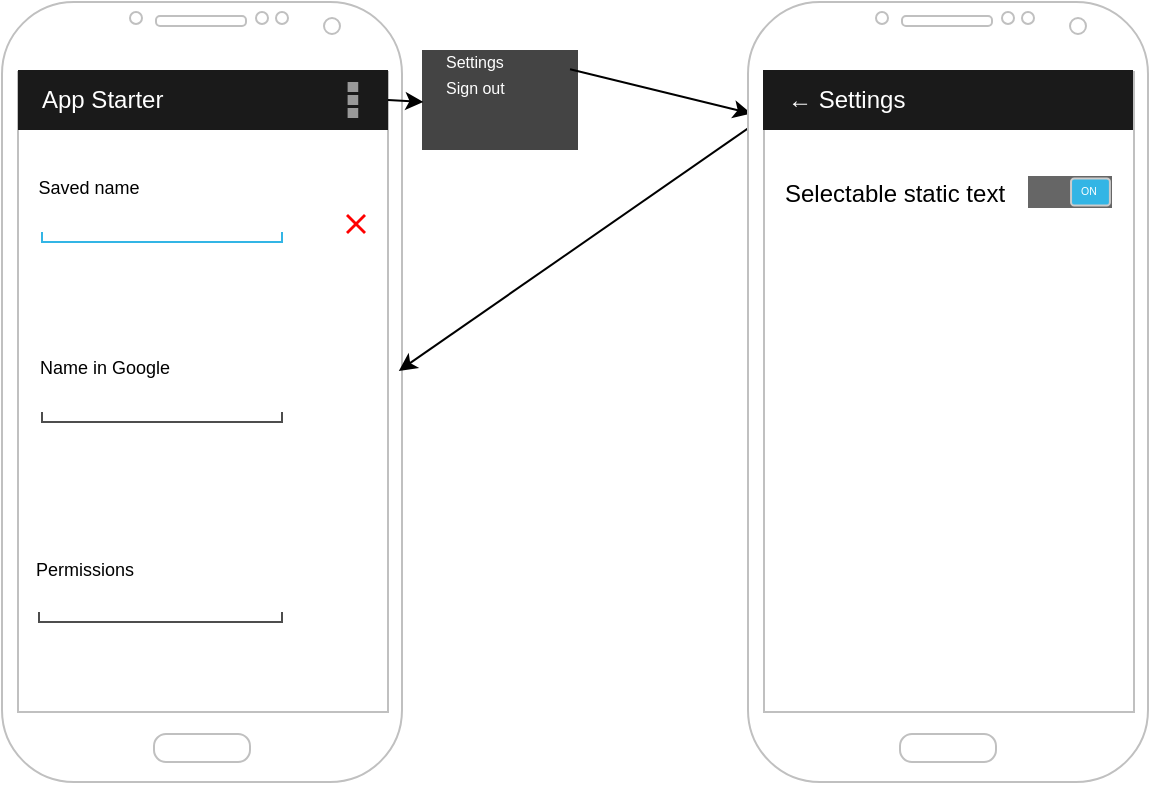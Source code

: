 <mxfile version="18.0.2" type="device"><diagram id="6nOcRAwLejFYc5g56x9Y" name="Page-1"><mxGraphModel dx="1730" dy="1095" grid="0" gridSize="10" guides="1" tooltips="1" connect="1" arrows="1" fold="1" page="1" pageScale="1" pageWidth="850" pageHeight="1100" math="0" shadow="0"><root><mxCell id="0"/><mxCell id="1" parent="0"/><mxCell id="Vnv7Rkrh4nzxl0tCbxrw-45" value="" style="group" vertex="1" connectable="0" parent="1"><mxGeometry x="145" y="178" width="573" height="390" as="geometry"/></mxCell><mxCell id="Vnv7Rkrh4nzxl0tCbxrw-33" value="" style="strokeWidth=1;html=1;shadow=0;dashed=0;shape=mxgraph.android.rrect;rSize=0;strokeColor=none;fillColor=#444444;fontSize=12;" vertex="1" parent="Vnv7Rkrh4nzxl0tCbxrw-45"><mxGeometry x="210" y="24" width="78" height="50" as="geometry"/></mxCell><mxCell id="Vnv7Rkrh4nzxl0tCbxrw-34" value="Settings" style="strokeColor=inherit;fillColor=inherit;gradientColor=inherit;strokeWidth=1;html=1;shadow=0;dashed=0;shape=mxgraph.android.rrect;rSize=0;align=left;spacingLeft=10;fontSize=8;fontColor=#ffffff;" vertex="1" parent="Vnv7Rkrh4nzxl0tCbxrw-33"><mxGeometry width="78" height="12.5" as="geometry"/></mxCell><mxCell id="Vnv7Rkrh4nzxl0tCbxrw-35" value="Sign out" style="strokeColor=inherit;fillColor=inherit;gradientColor=inherit;strokeWidth=1;html=1;shadow=0;dashed=0;shape=mxgraph.android.rrect;rSize=0;align=left;spacingLeft=10;fontSize=8;fontColor=#ffffff;" vertex="1" parent="Vnv7Rkrh4nzxl0tCbxrw-33"><mxGeometry y="12.5" width="78" height="12.5" as="geometry"/></mxCell><mxCell id="Vnv7Rkrh4nzxl0tCbxrw-1" value="" style="verticalLabelPosition=bottom;verticalAlign=top;html=1;shadow=0;dashed=0;strokeWidth=1;shape=mxgraph.android.phone2;strokeColor=#c0c0c0;" vertex="1" parent="Vnv7Rkrh4nzxl0tCbxrw-45"><mxGeometry width="200" height="390" as="geometry"/></mxCell><mxCell id="Vnv7Rkrh4nzxl0tCbxrw-2" value="" style="strokeWidth=1;html=1;shadow=0;dashed=0;shape=mxgraph.android.textfield;align=center;strokeColor=#33b5e5;pointerEvents=1" vertex="1" parent="Vnv7Rkrh4nzxl0tCbxrw-45"><mxGeometry x="20" y="90" width="120" height="30" as="geometry"/></mxCell><mxCell id="Vnv7Rkrh4nzxl0tCbxrw-3" value="" style="strokeWidth=1;html=1;shadow=0;dashed=0;shape=mxgraph.android.textfield;align=center;strokeColor=#4D4D4D;pointerEvents=1" vertex="1" parent="Vnv7Rkrh4nzxl0tCbxrw-45"><mxGeometry x="20" y="180" width="120" height="30" as="geometry"/></mxCell><mxCell id="Vnv7Rkrh4nzxl0tCbxrw-4" value="" style="strokeWidth=1;html=1;shadow=0;dashed=0;shape=mxgraph.android.textfield;align=center;strokeColor=#4D4D4D;pointerEvents=1" vertex="1" parent="Vnv7Rkrh4nzxl0tCbxrw-45"><mxGeometry x="18.5" y="280" width="121.5" height="30" as="geometry"/></mxCell><mxCell id="Vnv7Rkrh4nzxl0tCbxrw-5" value="" style="shape=mxgraph.mockup.markup.redX;fillColor=#ff0000;html=1;shadow=0;strokeColor=none;" vertex="1" parent="Vnv7Rkrh4nzxl0tCbxrw-45"><mxGeometry x="172" y="106" width="10" height="10" as="geometry"/></mxCell><mxCell id="Vnv7Rkrh4nzxl0tCbxrw-23" value="" style="shape=image;html=1;verticalAlign=top;verticalLabelPosition=bottom;labelBackgroundColor=#ffffff;imageAspect=0;aspect=fixed;image=https://cdn1.iconfinder.com/data/icons/ios-11-glyphs/30/save-128.png" vertex="1" parent="Vnv7Rkrh4nzxl0tCbxrw-45"><mxGeometry x="153" y="103" width="16" height="16" as="geometry"/></mxCell><mxCell id="Vnv7Rkrh4nzxl0tCbxrw-24" value="Saved name" style="text;html=1;align=center;verticalAlign=middle;resizable=0;points=[];autosize=1;strokeColor=none;fillColor=none;fontSize=9;" vertex="1" parent="Vnv7Rkrh4nzxl0tCbxrw-45"><mxGeometry x="8" y="83" width="70" height="20" as="geometry"/></mxCell><mxCell id="Vnv7Rkrh4nzxl0tCbxrw-25" value="Name in Google" style="text;html=1;align=center;verticalAlign=middle;resizable=0;points=[];autosize=1;strokeColor=none;fillColor=none;fontSize=9;" vertex="1" parent="Vnv7Rkrh4nzxl0tCbxrw-45"><mxGeometry x="11" y="173" width="80" height="20" as="geometry"/></mxCell><mxCell id="Vnv7Rkrh4nzxl0tCbxrw-26" value="Permissions" style="text;html=1;align=center;verticalAlign=middle;resizable=0;points=[];autosize=1;strokeColor=none;fillColor=none;fontSize=9;" vertex="1" parent="Vnv7Rkrh4nzxl0tCbxrw-45"><mxGeometry x="11" y="274" width="60" height="20" as="geometry"/></mxCell><mxCell id="Vnv7Rkrh4nzxl0tCbxrw-28" value="App Starter" style="strokeWidth=1;html=1;shadow=0;dashed=0;shape=stencil(xZPRDoIgFIafhtuGELUuzeo9SClZBg4o6+1DjrWhSze7iLGx8/3j/PAPEM1syWuBCOa2FrlDdIcIuXMj+bHymHilBEgxlIpfBZA0d1Irj7bcgGad0RfRyMJ1m6QqhZEO1AZYsl62Nd0jnHraTprlWikR+tnADj39pI04G31TRSS8ZdOefXDU2JDgB9Sd+oyqvuXHWFbViAw3znWlfQQY1tAWEboJY7w97J/wn98+zoVFsbAolISxKJbVT7HM903Igv3LeiLML8Y082TwPgOFzxXACw==);fillColor=#1A1A1A;strokeColor=#c0c0c0;strokeWidth=2;fontColor=#FFFFFF;fontSize=12;align=left;spacingLeft=10;points=[[0,0.5,0,0,0],[1,0.5,0,0,0]];" vertex="1" parent="Vnv7Rkrh4nzxl0tCbxrw-45"><mxGeometry x="8" y="34" width="185" height="30" as="geometry"/></mxCell><mxCell id="Vnv7Rkrh4nzxl0tCbxrw-39" value="" style="endArrow=classic;html=1;rounded=0;fontSize=12;entryX=0.009;entryY=0.519;entryDx=0;entryDy=0;entryPerimeter=0;exitX=1;exitY=0.5;exitDx=0;exitDy=0;exitPerimeter=0;" edge="1" parent="Vnv7Rkrh4nzxl0tCbxrw-45" source="Vnv7Rkrh4nzxl0tCbxrw-28" target="Vnv7Rkrh4nzxl0tCbxrw-33"><mxGeometry width="50" height="50" relative="1" as="geometry"><mxPoint x="221" y="33" as="sourcePoint"/><mxPoint x="370" y="186" as="targetPoint"/></mxGeometry></mxCell><mxCell id="Vnv7Rkrh4nzxl0tCbxrw-40" value="" style="endArrow=classic;html=1;rounded=0;fontSize=12;exitX=0.949;exitY=0.773;exitDx=0;exitDy=0;exitPerimeter=0;entryX=0.008;entryY=0.143;entryDx=0;entryDy=0;entryPerimeter=0;" edge="1" parent="Vnv7Rkrh4nzxl0tCbxrw-45" source="Vnv7Rkrh4nzxl0tCbxrw-34" target="Vnv7Rkrh4nzxl0tCbxrw-29"><mxGeometry width="50" height="50" relative="1" as="geometry"><mxPoint x="320" y="236" as="sourcePoint"/><mxPoint x="370" y="186" as="targetPoint"/></mxGeometry></mxCell><mxCell id="Vnv7Rkrh4nzxl0tCbxrw-41" value="" style="endArrow=classic;html=1;rounded=0;fontSize=12;entryX=0.992;entryY=0.473;entryDx=0;entryDy=0;entryPerimeter=0;exitX=0.07;exitY=0.5;exitDx=0;exitDy=0;exitPerimeter=0;" edge="1" parent="Vnv7Rkrh4nzxl0tCbxrw-45" source="Vnv7Rkrh4nzxl0tCbxrw-30" target="Vnv7Rkrh4nzxl0tCbxrw-1"><mxGeometry width="50" height="50" relative="1" as="geometry"><mxPoint x="320" y="236" as="sourcePoint"/><mxPoint x="370" y="186" as="targetPoint"/></mxGeometry></mxCell><mxCell id="Vnv7Rkrh4nzxl0tCbxrw-44" value="" style="group" vertex="1" connectable="0" parent="Vnv7Rkrh4nzxl0tCbxrw-45"><mxGeometry x="373" width="200" height="390" as="geometry"/></mxCell><mxCell id="Vnv7Rkrh4nzxl0tCbxrw-29" value="" style="verticalLabelPosition=bottom;verticalAlign=top;html=1;shadow=0;dashed=0;strokeWidth=1;shape=mxgraph.android.phone2;strokeColor=#c0c0c0;fontSize=9;" vertex="1" parent="Vnv7Rkrh4nzxl0tCbxrw-44"><mxGeometry width="200" height="390" as="geometry"/></mxCell><mxCell id="Vnv7Rkrh4nzxl0tCbxrw-30" value="← Settings" style="strokeWidth=1;html=1;shadow=0;dashed=0;shape=stencil(nZLhCsIgFIWfxv/mDaKfa9V7mLMmmXeoa/X2Oe8KttGCRJDzHbznepFBGWrZaCa4DI1WkcGeCXGX3siTTVgkpyYInKSTN02kUNGgS2gnPXkherzqzlRxuGRcrb2J5HbEVpt1r+HAeJFov6FU6JzO9UJmx4l/Rq8vHltXjYy37fveZ62OAwV/kB7c50hNIz/BxtoFm16s0GIaAaczl2UCtnktl6f7P/L/L/+leygTmY00U/oPGbwA);fillColor=#1A1A1A;strokeColor=#c0c0c0;strokeWidth=2;fontColor=#FFFFFF;fontSize=12;align=left;spacingLeft=10;spacingTop=0;points=[[0.07,0.5,0,0,0]];" vertex="1" parent="Vnv7Rkrh4nzxl0tCbxrw-44"><mxGeometry x="7.5" y="34" width="185" height="30" as="geometry"/></mxCell><mxCell id="Vnv7Rkrh4nzxl0tCbxrw-42" value="" style="verticalLabelPosition=bottom;verticalAlign=top;html=1;shadow=0;dashed=0;strokeWidth=1;shape=mxgraph.android.switch_on;fillColor=#666666;sketch=0;fontSize=12;" vertex="1" parent="Vnv7Rkrh4nzxl0tCbxrw-44"><mxGeometry x="140" y="87" width="42" height="16" as="geometry"/></mxCell><mxCell id="Vnv7Rkrh4nzxl0tCbxrw-43" value="Selectable static text" style="text;html=1;align=center;verticalAlign=middle;resizable=0;points=[];autosize=1;strokeColor=none;fillColor=none;fontSize=12;" vertex="1" parent="Vnv7Rkrh4nzxl0tCbxrw-44"><mxGeometry x="13" y="87" width="120" height="18" as="geometry"/></mxCell></root></mxGraphModel></diagram></mxfile>